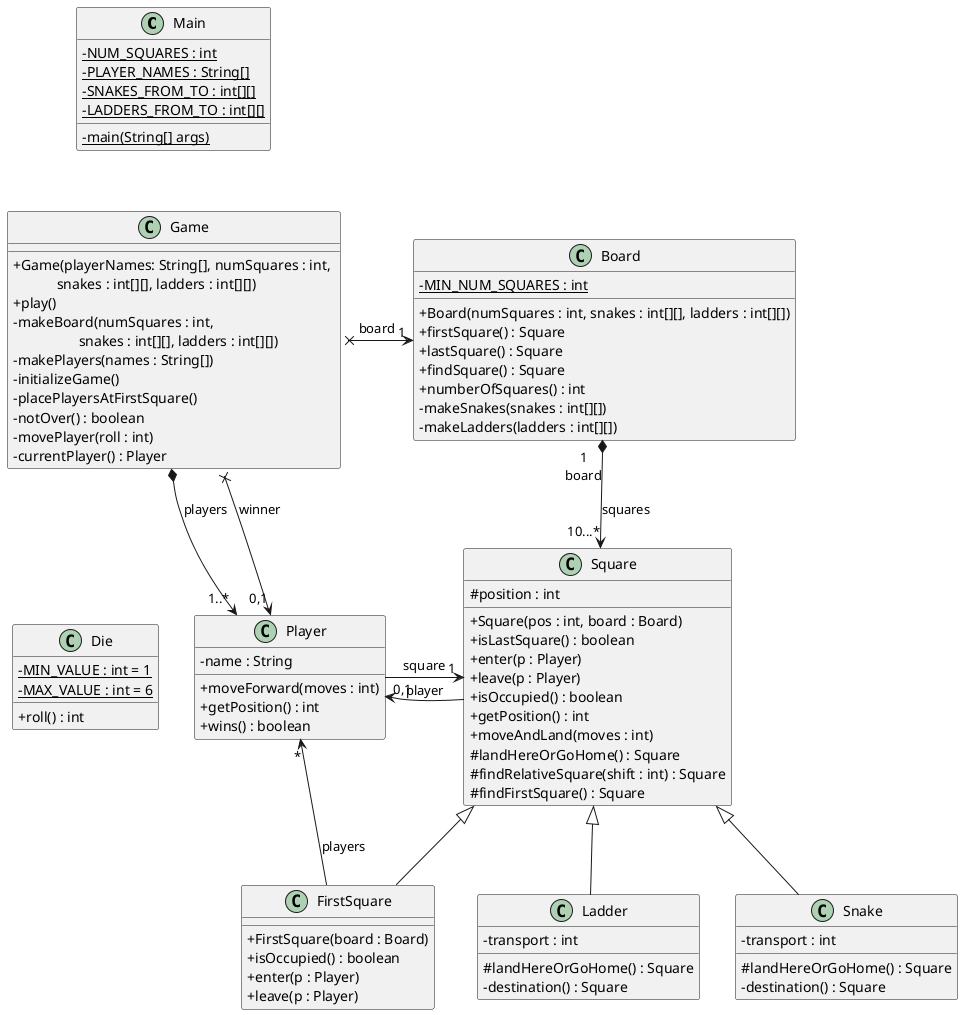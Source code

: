 @startuml 
skinparam classAttributeIconSize 0
' this is to use the standard notation for public, protected, private

class Main {
- {static} NUM_SQUARES : int
- {static} PLAYER_NAMES : String[]
- {static} SNAKES_FROM_TO : int[][]
- {static} LADDERS_FROM_TO : int[][]
- {static} main(String[] args)
}

class Game {
    + Game(playerNames: String[], numSquares : int, \n\t    snakes : int[][], ladders : int[][])
    + play()
    - makeBoard(numSquares : int, \n\t\t  snakes : int[][], ladders : int[][])
    - makePlayers(names : String[])
    - initializeGame()
    - placePlayersAtFirstSquare()
    - notOver() : boolean
    - movePlayer(roll : int)
    - currentPlayer() : Player
}

class Board {
    - {static} MIN_NUM_SQUARES : int
    + Board(numSquares : int, snakes : int[][], ladders : int[][])
    + firstSquare() : Square
    + lastSquare() : Square
    + findSquare() : Square
    + numberOfSquares() : int
    - makeSnakes(snakes : int[][])
    - makeLadders(ladders : int[][])
}

class Die {
    - {static} MIN_VALUE : int = 1
    - {static} MAX_VALUE : int = 6
    + roll() : int
}

class Square {
    # position : int
    + Square(pos : int, board : Board)
    + isLastSquare() : boolean
    + enter(p : Player)
    + leave(p : Player)
    + isOccupied() : boolean
    + getPosition() : int
    + moveAndLand(moves : int)
    # landHereOrGoHome() : Square
    # findRelativeSquare(shift : int) : Square
    # findFirstSquare() : Square
}

class Player {
- name : String
+ moveForward(moves : int)
+ getPosition() : int
+ wins() : boolean
}

class Snake extends Square {
    - transport : int
    # landHereOrGoHome() : Square
    - destination() : Square
}

class Ladder extends Square {
    - transport : int
    # landHereOrGoHome() : Square
    - destination() : Square
}

class FirstSquare extends Square {
    + FirstSquare(board : Board)
    + isOccupied() : boolean
    + enter(p : Player)
    + leave(p : Player)
}

' relative position of classes not related by association
' or composition with hidden arrows
Main -[hidden]down-> Game
Game -[hidden]down-> Die

'associations
Game x--right--> "1" Board : board
Board "1\nboard" *-down-> "10...*" Square : squares
Game *-down-> "1..*" Player : players
Game x-down-> "0,1" Player : winner
Square -left-> "0,1" Player : player
Player -right-> "1" Square : square
FirstSquare -left-> "*" Player : players
@enduml